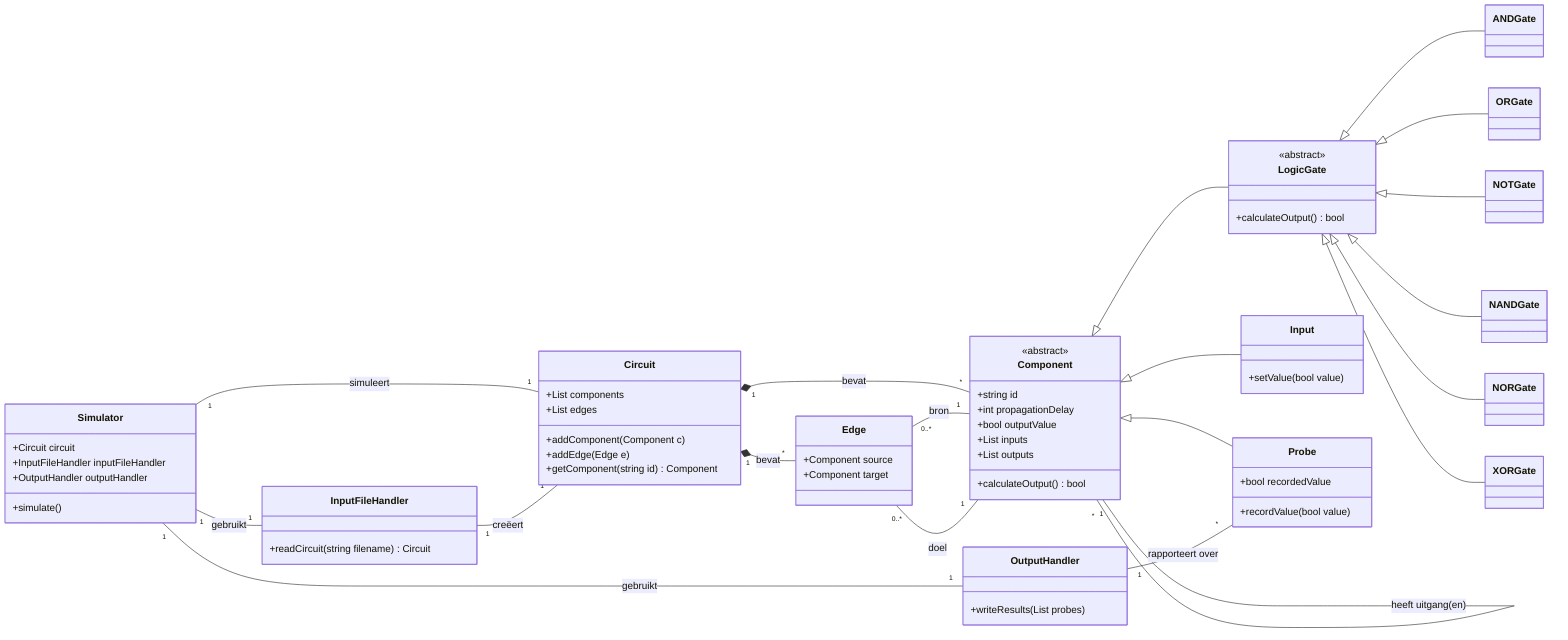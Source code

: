 classDiagram
    direction LR

    class Circuit {
        +List<Component> components
        +List<Edge> edges
        +addComponent(Component c)
        +addEdge(Edge e)
        +getComponent(string id) Component
    }

    class Component {
        <<abstract>>
        +string id
        +int propagationDelay
        +bool outputValue
        +List<Component> inputs
        +List<Component> outputs
        +calculateOutput() bool
    }

    class LogicGate {
        <<abstract>>
        +calculateOutput() bool
    }

    class Input {
        +setValue(bool value)
    }

    class Probe {
        +bool recordedValue
        +recordValue(bool value)
    }

    class ANDGate
    class ORGate
    class NOTGate
    class NANDGate
    class NORGate
    class XORGate

    class Edge {
        +Component source
        +Component target
    }

    class Simulator {
        +Circuit circuit
        +InputFileHandler inputFileHandler
        +OutputHandler outputHandler
        +simulate()
    }

    class InputFileHandler {
        +readCircuit(string filename) Circuit
    }

    class OutputHandler {
        +writeResults(List<Probe> probes)
    }

    Circuit "1" *-- "*" Component : bevat
    Circuit "1" *-- "*" Edge : bevat

    Component <|-- LogicGate
    Component <|-- Input
    Component <|-- Probe

    LogicGate <|-- ANDGate
    LogicGate <|-- ORGate
    LogicGate <|-- NOTGate
    LogicGate <|-- NANDGate
    LogicGate <|-- NORGate
    LogicGate <|-- XORGate

    Edge "0..*" -- "1" Component : bron
    Edge "0..*" -- "1" Component : doel

    Simulator "1" -- "1" Circuit : simuleert
    Simulator "1" -- "1" InputFileHandler : gebruikt
    Simulator "1" -- "1" OutputHandler : gebruikt

    InputFileHandler "1" -- "1" Circuit : creëert
    OutputHandler "1" -- "*" Probe : rapporteert over

    Component "1" -- "*" Component : heeft ingang(en)
    Component "1" -- "*" Component : heeft uitgang(en)